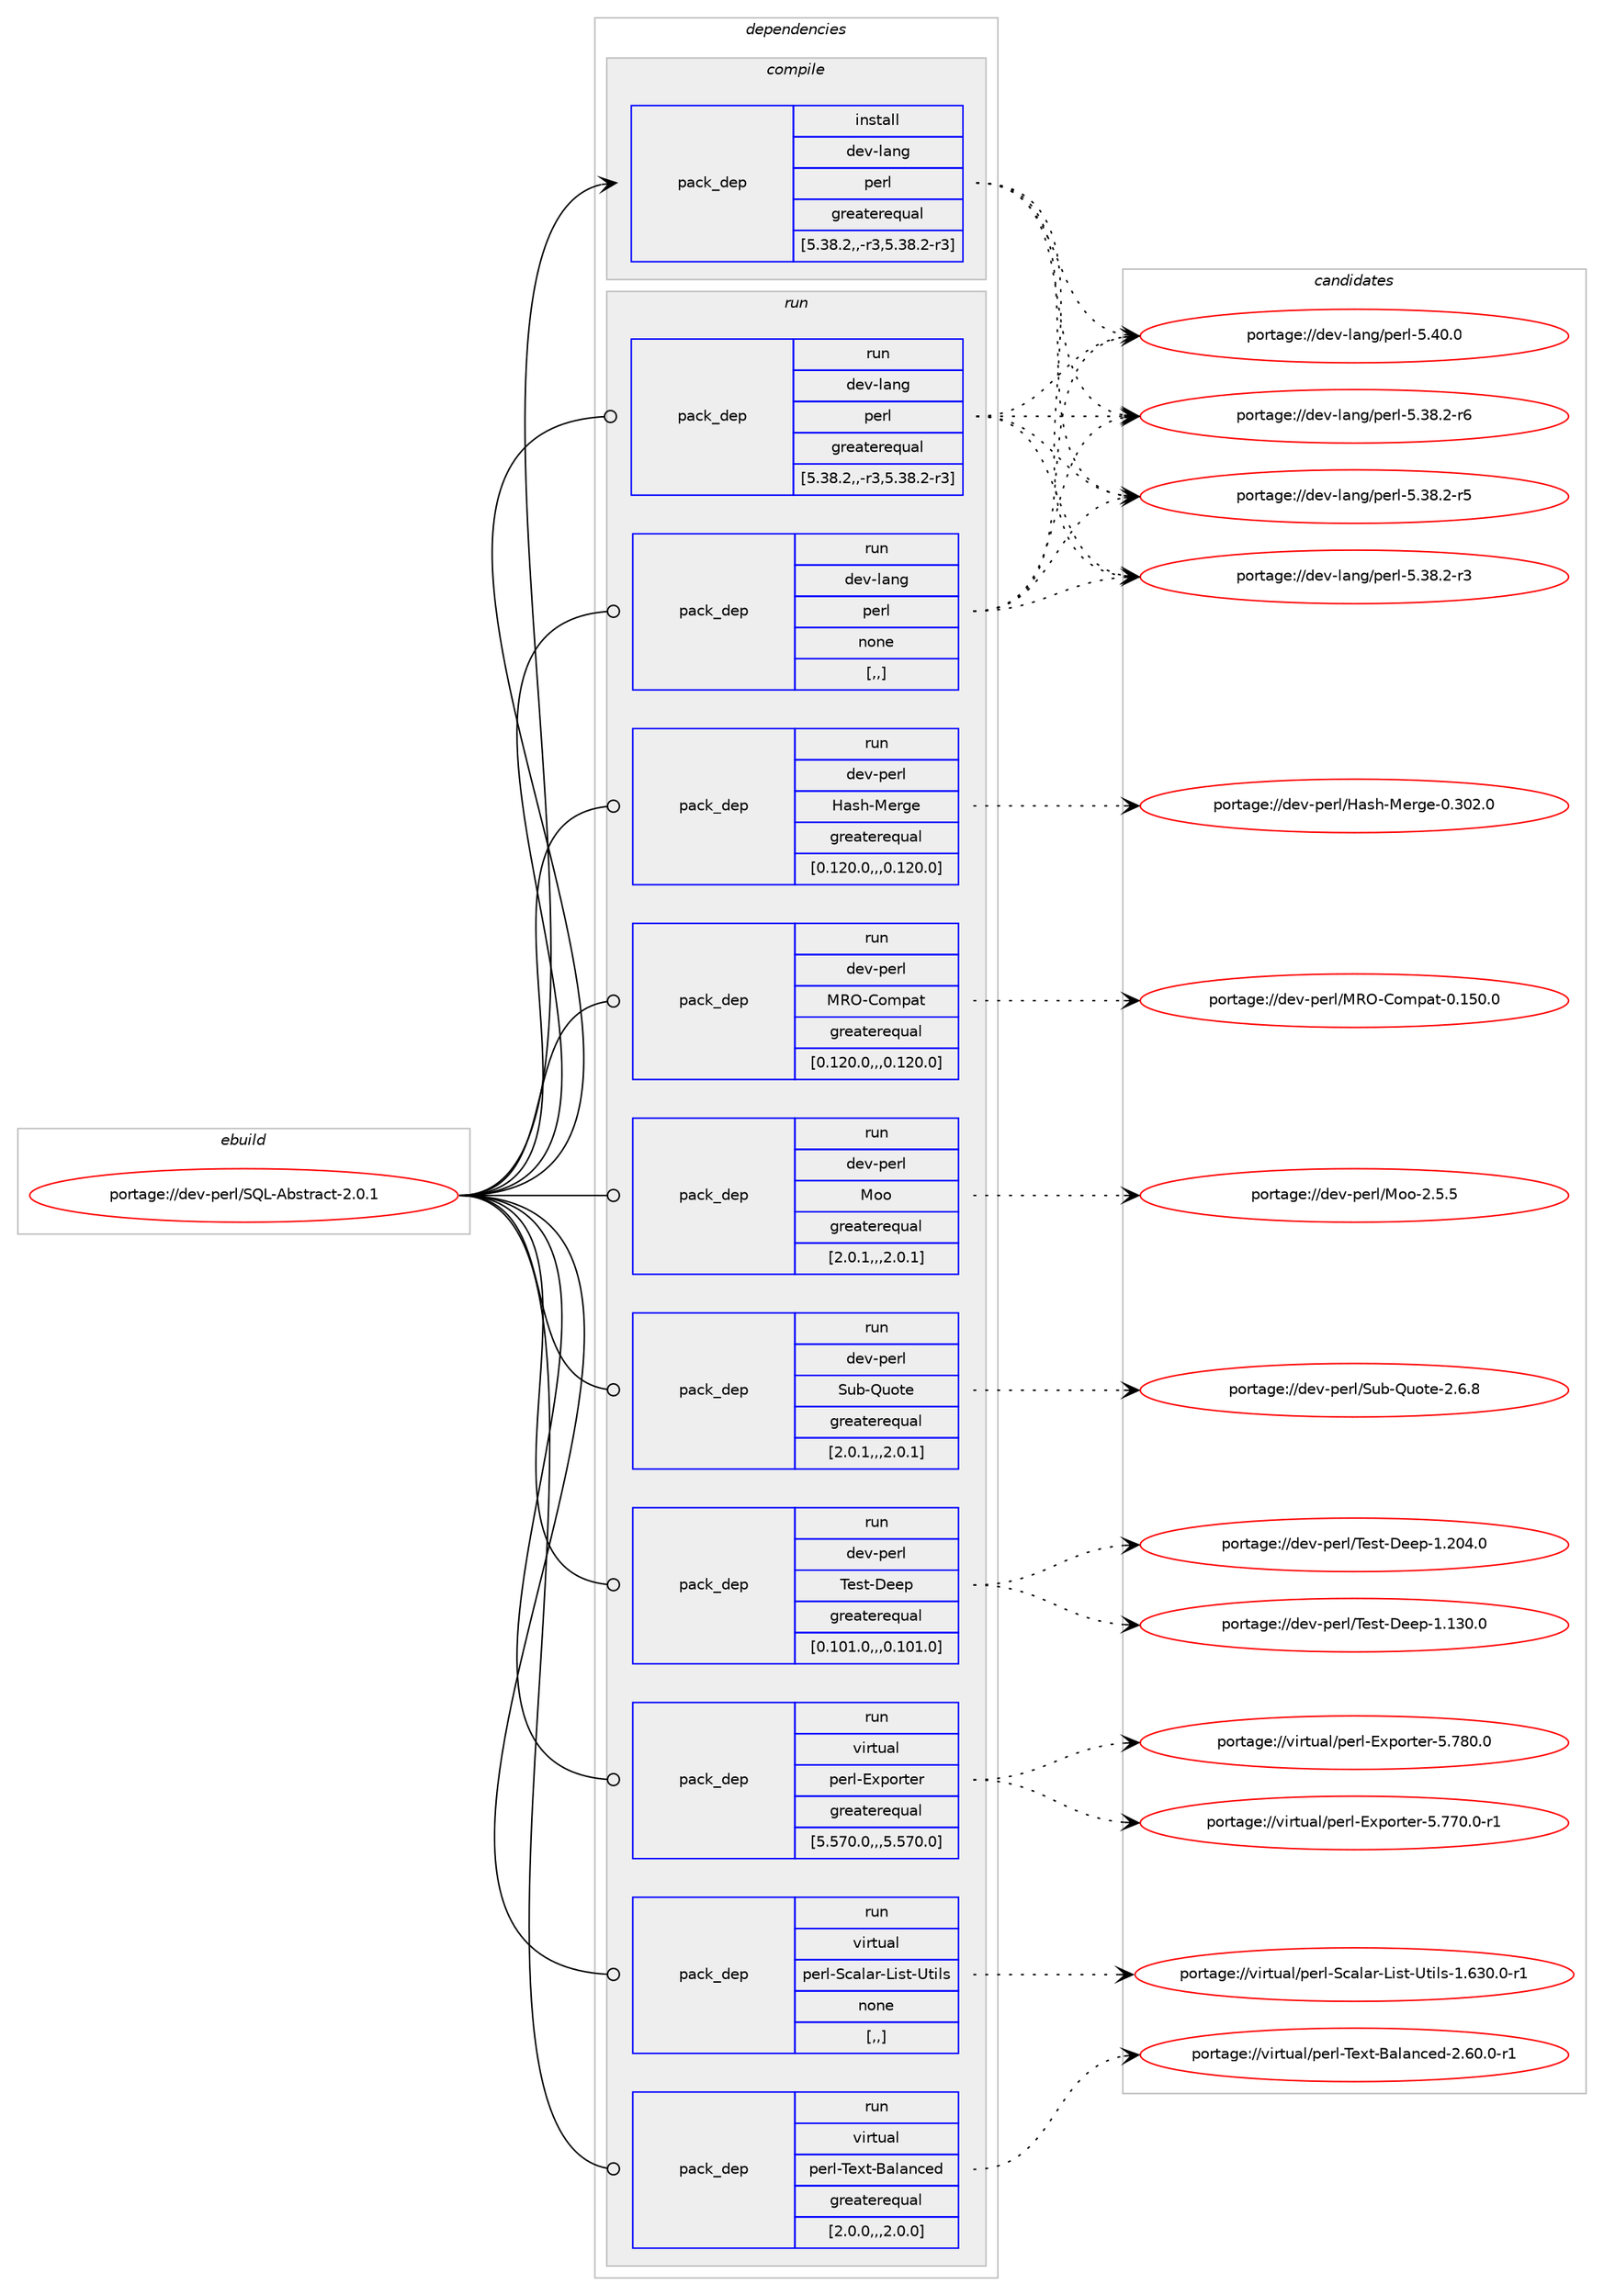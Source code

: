 digraph prolog {

# *************
# Graph options
# *************

newrank=true;
concentrate=true;
compound=true;
graph [rankdir=LR,fontname=Helvetica,fontsize=10,ranksep=1.5];#, ranksep=2.5, nodesep=0.2];
edge  [arrowhead=vee];
node  [fontname=Helvetica,fontsize=10];

# **********
# The ebuild
# **********

subgraph cluster_leftcol {
color=gray;
label=<<i>ebuild</i>>;
id [label="portage://dev-perl/SQL-Abstract-2.0.1", color=red, width=4, href="../dev-perl/SQL-Abstract-2.0.1.svg"];
}

# ****************
# The dependencies
# ****************

subgraph cluster_midcol {
color=gray;
label=<<i>dependencies</i>>;
subgraph cluster_compile {
fillcolor="#eeeeee";
style=filled;
label=<<i>compile</i>>;
subgraph pack105394 {
dependency136699 [label=<<TABLE BORDER="0" CELLBORDER="1" CELLSPACING="0" CELLPADDING="4" WIDTH="220"><TR><TD ROWSPAN="6" CELLPADDING="30">pack_dep</TD></TR><TR><TD WIDTH="110">install</TD></TR><TR><TD>dev-lang</TD></TR><TR><TD>perl</TD></TR><TR><TD>greaterequal</TD></TR><TR><TD>[5.38.2,,-r3,5.38.2-r3]</TD></TR></TABLE>>, shape=none, color=blue];
}
id:e -> dependency136699:w [weight=20,style="solid",arrowhead="vee"];
}
subgraph cluster_compileandrun {
fillcolor="#eeeeee";
style=filled;
label=<<i>compile and run</i>>;
}
subgraph cluster_run {
fillcolor="#eeeeee";
style=filled;
label=<<i>run</i>>;
subgraph pack105395 {
dependency136700 [label=<<TABLE BORDER="0" CELLBORDER="1" CELLSPACING="0" CELLPADDING="4" WIDTH="220"><TR><TD ROWSPAN="6" CELLPADDING="30">pack_dep</TD></TR><TR><TD WIDTH="110">run</TD></TR><TR><TD>dev-lang</TD></TR><TR><TD>perl</TD></TR><TR><TD>greaterequal</TD></TR><TR><TD>[5.38.2,,-r3,5.38.2-r3]</TD></TR></TABLE>>, shape=none, color=blue];
}
id:e -> dependency136700:w [weight=20,style="solid",arrowhead="odot"];
subgraph pack105396 {
dependency136701 [label=<<TABLE BORDER="0" CELLBORDER="1" CELLSPACING="0" CELLPADDING="4" WIDTH="220"><TR><TD ROWSPAN="6" CELLPADDING="30">pack_dep</TD></TR><TR><TD WIDTH="110">run</TD></TR><TR><TD>dev-lang</TD></TR><TR><TD>perl</TD></TR><TR><TD>none</TD></TR><TR><TD>[,,]</TD></TR></TABLE>>, shape=none, color=blue];
}
id:e -> dependency136701:w [weight=20,style="solid",arrowhead="odot"];
subgraph pack105397 {
dependency136702 [label=<<TABLE BORDER="0" CELLBORDER="1" CELLSPACING="0" CELLPADDING="4" WIDTH="220"><TR><TD ROWSPAN="6" CELLPADDING="30">pack_dep</TD></TR><TR><TD WIDTH="110">run</TD></TR><TR><TD>dev-perl</TD></TR><TR><TD>Hash-Merge</TD></TR><TR><TD>greaterequal</TD></TR><TR><TD>[0.120.0,,,0.120.0]</TD></TR></TABLE>>, shape=none, color=blue];
}
id:e -> dependency136702:w [weight=20,style="solid",arrowhead="odot"];
subgraph pack105398 {
dependency136703 [label=<<TABLE BORDER="0" CELLBORDER="1" CELLSPACING="0" CELLPADDING="4" WIDTH="220"><TR><TD ROWSPAN="6" CELLPADDING="30">pack_dep</TD></TR><TR><TD WIDTH="110">run</TD></TR><TR><TD>dev-perl</TD></TR><TR><TD>MRO-Compat</TD></TR><TR><TD>greaterequal</TD></TR><TR><TD>[0.120.0,,,0.120.0]</TD></TR></TABLE>>, shape=none, color=blue];
}
id:e -> dependency136703:w [weight=20,style="solid",arrowhead="odot"];
subgraph pack105399 {
dependency136704 [label=<<TABLE BORDER="0" CELLBORDER="1" CELLSPACING="0" CELLPADDING="4" WIDTH="220"><TR><TD ROWSPAN="6" CELLPADDING="30">pack_dep</TD></TR><TR><TD WIDTH="110">run</TD></TR><TR><TD>dev-perl</TD></TR><TR><TD>Moo</TD></TR><TR><TD>greaterequal</TD></TR><TR><TD>[2.0.1,,,2.0.1]</TD></TR></TABLE>>, shape=none, color=blue];
}
id:e -> dependency136704:w [weight=20,style="solid",arrowhead="odot"];
subgraph pack105400 {
dependency136705 [label=<<TABLE BORDER="0" CELLBORDER="1" CELLSPACING="0" CELLPADDING="4" WIDTH="220"><TR><TD ROWSPAN="6" CELLPADDING="30">pack_dep</TD></TR><TR><TD WIDTH="110">run</TD></TR><TR><TD>dev-perl</TD></TR><TR><TD>Sub-Quote</TD></TR><TR><TD>greaterequal</TD></TR><TR><TD>[2.0.1,,,2.0.1]</TD></TR></TABLE>>, shape=none, color=blue];
}
id:e -> dependency136705:w [weight=20,style="solid",arrowhead="odot"];
subgraph pack105401 {
dependency136706 [label=<<TABLE BORDER="0" CELLBORDER="1" CELLSPACING="0" CELLPADDING="4" WIDTH="220"><TR><TD ROWSPAN="6" CELLPADDING="30">pack_dep</TD></TR><TR><TD WIDTH="110">run</TD></TR><TR><TD>dev-perl</TD></TR><TR><TD>Test-Deep</TD></TR><TR><TD>greaterequal</TD></TR><TR><TD>[0.101.0,,,0.101.0]</TD></TR></TABLE>>, shape=none, color=blue];
}
id:e -> dependency136706:w [weight=20,style="solid",arrowhead="odot"];
subgraph pack105402 {
dependency136707 [label=<<TABLE BORDER="0" CELLBORDER="1" CELLSPACING="0" CELLPADDING="4" WIDTH="220"><TR><TD ROWSPAN="6" CELLPADDING="30">pack_dep</TD></TR><TR><TD WIDTH="110">run</TD></TR><TR><TD>virtual</TD></TR><TR><TD>perl-Exporter</TD></TR><TR><TD>greaterequal</TD></TR><TR><TD>[5.570.0,,,5.570.0]</TD></TR></TABLE>>, shape=none, color=blue];
}
id:e -> dependency136707:w [weight=20,style="solid",arrowhead="odot"];
subgraph pack105403 {
dependency136708 [label=<<TABLE BORDER="0" CELLBORDER="1" CELLSPACING="0" CELLPADDING="4" WIDTH="220"><TR><TD ROWSPAN="6" CELLPADDING="30">pack_dep</TD></TR><TR><TD WIDTH="110">run</TD></TR><TR><TD>virtual</TD></TR><TR><TD>perl-Scalar-List-Utils</TD></TR><TR><TD>none</TD></TR><TR><TD>[,,]</TD></TR></TABLE>>, shape=none, color=blue];
}
id:e -> dependency136708:w [weight=20,style="solid",arrowhead="odot"];
subgraph pack105404 {
dependency136709 [label=<<TABLE BORDER="0" CELLBORDER="1" CELLSPACING="0" CELLPADDING="4" WIDTH="220"><TR><TD ROWSPAN="6" CELLPADDING="30">pack_dep</TD></TR><TR><TD WIDTH="110">run</TD></TR><TR><TD>virtual</TD></TR><TR><TD>perl-Text-Balanced</TD></TR><TR><TD>greaterequal</TD></TR><TR><TD>[2.0.0,,,2.0.0]</TD></TR></TABLE>>, shape=none, color=blue];
}
id:e -> dependency136709:w [weight=20,style="solid",arrowhead="odot"];
}
}

# **************
# The candidates
# **************

subgraph cluster_choices {
rank=same;
color=gray;
label=<<i>candidates</i>>;

subgraph choice105394 {
color=black;
nodesep=1;
choice10010111845108971101034711210111410845534652484648 [label="portage://dev-lang/perl-5.40.0", color=red, width=4,href="../dev-lang/perl-5.40.0.svg"];
choice100101118451089711010347112101114108455346515646504511454 [label="portage://dev-lang/perl-5.38.2-r6", color=red, width=4,href="../dev-lang/perl-5.38.2-r6.svg"];
choice100101118451089711010347112101114108455346515646504511453 [label="portage://dev-lang/perl-5.38.2-r5", color=red, width=4,href="../dev-lang/perl-5.38.2-r5.svg"];
choice100101118451089711010347112101114108455346515646504511451 [label="portage://dev-lang/perl-5.38.2-r3", color=red, width=4,href="../dev-lang/perl-5.38.2-r3.svg"];
dependency136699:e -> choice10010111845108971101034711210111410845534652484648:w [style=dotted,weight="100"];
dependency136699:e -> choice100101118451089711010347112101114108455346515646504511454:w [style=dotted,weight="100"];
dependency136699:e -> choice100101118451089711010347112101114108455346515646504511453:w [style=dotted,weight="100"];
dependency136699:e -> choice100101118451089711010347112101114108455346515646504511451:w [style=dotted,weight="100"];
}
subgraph choice105395 {
color=black;
nodesep=1;
choice10010111845108971101034711210111410845534652484648 [label="portage://dev-lang/perl-5.40.0", color=red, width=4,href="../dev-lang/perl-5.40.0.svg"];
choice100101118451089711010347112101114108455346515646504511454 [label="portage://dev-lang/perl-5.38.2-r6", color=red, width=4,href="../dev-lang/perl-5.38.2-r6.svg"];
choice100101118451089711010347112101114108455346515646504511453 [label="portage://dev-lang/perl-5.38.2-r5", color=red, width=4,href="../dev-lang/perl-5.38.2-r5.svg"];
choice100101118451089711010347112101114108455346515646504511451 [label="portage://dev-lang/perl-5.38.2-r3", color=red, width=4,href="../dev-lang/perl-5.38.2-r3.svg"];
dependency136700:e -> choice10010111845108971101034711210111410845534652484648:w [style=dotted,weight="100"];
dependency136700:e -> choice100101118451089711010347112101114108455346515646504511454:w [style=dotted,weight="100"];
dependency136700:e -> choice100101118451089711010347112101114108455346515646504511453:w [style=dotted,weight="100"];
dependency136700:e -> choice100101118451089711010347112101114108455346515646504511451:w [style=dotted,weight="100"];
}
subgraph choice105396 {
color=black;
nodesep=1;
choice10010111845108971101034711210111410845534652484648 [label="portage://dev-lang/perl-5.40.0", color=red, width=4,href="../dev-lang/perl-5.40.0.svg"];
choice100101118451089711010347112101114108455346515646504511454 [label="portage://dev-lang/perl-5.38.2-r6", color=red, width=4,href="../dev-lang/perl-5.38.2-r6.svg"];
choice100101118451089711010347112101114108455346515646504511453 [label="portage://dev-lang/perl-5.38.2-r5", color=red, width=4,href="../dev-lang/perl-5.38.2-r5.svg"];
choice100101118451089711010347112101114108455346515646504511451 [label="portage://dev-lang/perl-5.38.2-r3", color=red, width=4,href="../dev-lang/perl-5.38.2-r3.svg"];
dependency136701:e -> choice10010111845108971101034711210111410845534652484648:w [style=dotted,weight="100"];
dependency136701:e -> choice100101118451089711010347112101114108455346515646504511454:w [style=dotted,weight="100"];
dependency136701:e -> choice100101118451089711010347112101114108455346515646504511453:w [style=dotted,weight="100"];
dependency136701:e -> choice100101118451089711010347112101114108455346515646504511451:w [style=dotted,weight="100"];
}
subgraph choice105397 {
color=black;
nodesep=1;
choice1001011184511210111410847729711510445771011141031014548465148504648 [label="portage://dev-perl/Hash-Merge-0.302.0", color=red, width=4,href="../dev-perl/Hash-Merge-0.302.0.svg"];
dependency136702:e -> choice1001011184511210111410847729711510445771011141031014548465148504648:w [style=dotted,weight="100"];
}
subgraph choice105398 {
color=black;
nodesep=1;
choice10010111845112101114108477782794567111109112971164548464953484648 [label="portage://dev-perl/MRO-Compat-0.150.0", color=red, width=4,href="../dev-perl/MRO-Compat-0.150.0.svg"];
dependency136703:e -> choice10010111845112101114108477782794567111109112971164548464953484648:w [style=dotted,weight="100"];
}
subgraph choice105399 {
color=black;
nodesep=1;
choice100101118451121011141084777111111455046534653 [label="portage://dev-perl/Moo-2.5.5", color=red, width=4,href="../dev-perl/Moo-2.5.5.svg"];
dependency136704:e -> choice100101118451121011141084777111111455046534653:w [style=dotted,weight="100"];
}
subgraph choice105400 {
color=black;
nodesep=1;
choice100101118451121011141084783117984581117111116101455046544656 [label="portage://dev-perl/Sub-Quote-2.6.8", color=red, width=4,href="../dev-perl/Sub-Quote-2.6.8.svg"];
dependency136705:e -> choice100101118451121011141084783117984581117111116101455046544656:w [style=dotted,weight="100"];
}
subgraph choice105401 {
color=black;
nodesep=1;
choice10010111845112101114108478410111511645681011011124549465048524648 [label="portage://dev-perl/Test-Deep-1.204.0", color=red, width=4,href="../dev-perl/Test-Deep-1.204.0.svg"];
choice10010111845112101114108478410111511645681011011124549464951484648 [label="portage://dev-perl/Test-Deep-1.130.0", color=red, width=4,href="../dev-perl/Test-Deep-1.130.0.svg"];
dependency136706:e -> choice10010111845112101114108478410111511645681011011124549465048524648:w [style=dotted,weight="100"];
dependency136706:e -> choice10010111845112101114108478410111511645681011011124549464951484648:w [style=dotted,weight="100"];
}
subgraph choice105402 {
color=black;
nodesep=1;
choice118105114116117971084711210111410845691201121111141161011144553465556484648 [label="portage://virtual/perl-Exporter-5.780.0", color=red, width=4,href="../virtual/perl-Exporter-5.780.0.svg"];
choice1181051141161179710847112101114108456912011211111411610111445534655554846484511449 [label="portage://virtual/perl-Exporter-5.770.0-r1", color=red, width=4,href="../virtual/perl-Exporter-5.770.0-r1.svg"];
dependency136707:e -> choice118105114116117971084711210111410845691201121111141161011144553465556484648:w [style=dotted,weight="100"];
dependency136707:e -> choice1181051141161179710847112101114108456912011211111411610111445534655554846484511449:w [style=dotted,weight="100"];
}
subgraph choice105403 {
color=black;
nodesep=1;
choice118105114116117971084711210111410845839997108971144576105115116458511610510811545494654514846484511449 [label="portage://virtual/perl-Scalar-List-Utils-1.630.0-r1", color=red, width=4,href="../virtual/perl-Scalar-List-Utils-1.630.0-r1.svg"];
dependency136708:e -> choice118105114116117971084711210111410845839997108971144576105115116458511610510811545494654514846484511449:w [style=dotted,weight="100"];
}
subgraph choice105404 {
color=black;
nodesep=1;
choice118105114116117971084711210111410845841011201164566971089711099101100455046544846484511449 [label="portage://virtual/perl-Text-Balanced-2.60.0-r1", color=red, width=4,href="../virtual/perl-Text-Balanced-2.60.0-r1.svg"];
dependency136709:e -> choice118105114116117971084711210111410845841011201164566971089711099101100455046544846484511449:w [style=dotted,weight="100"];
}
}

}
